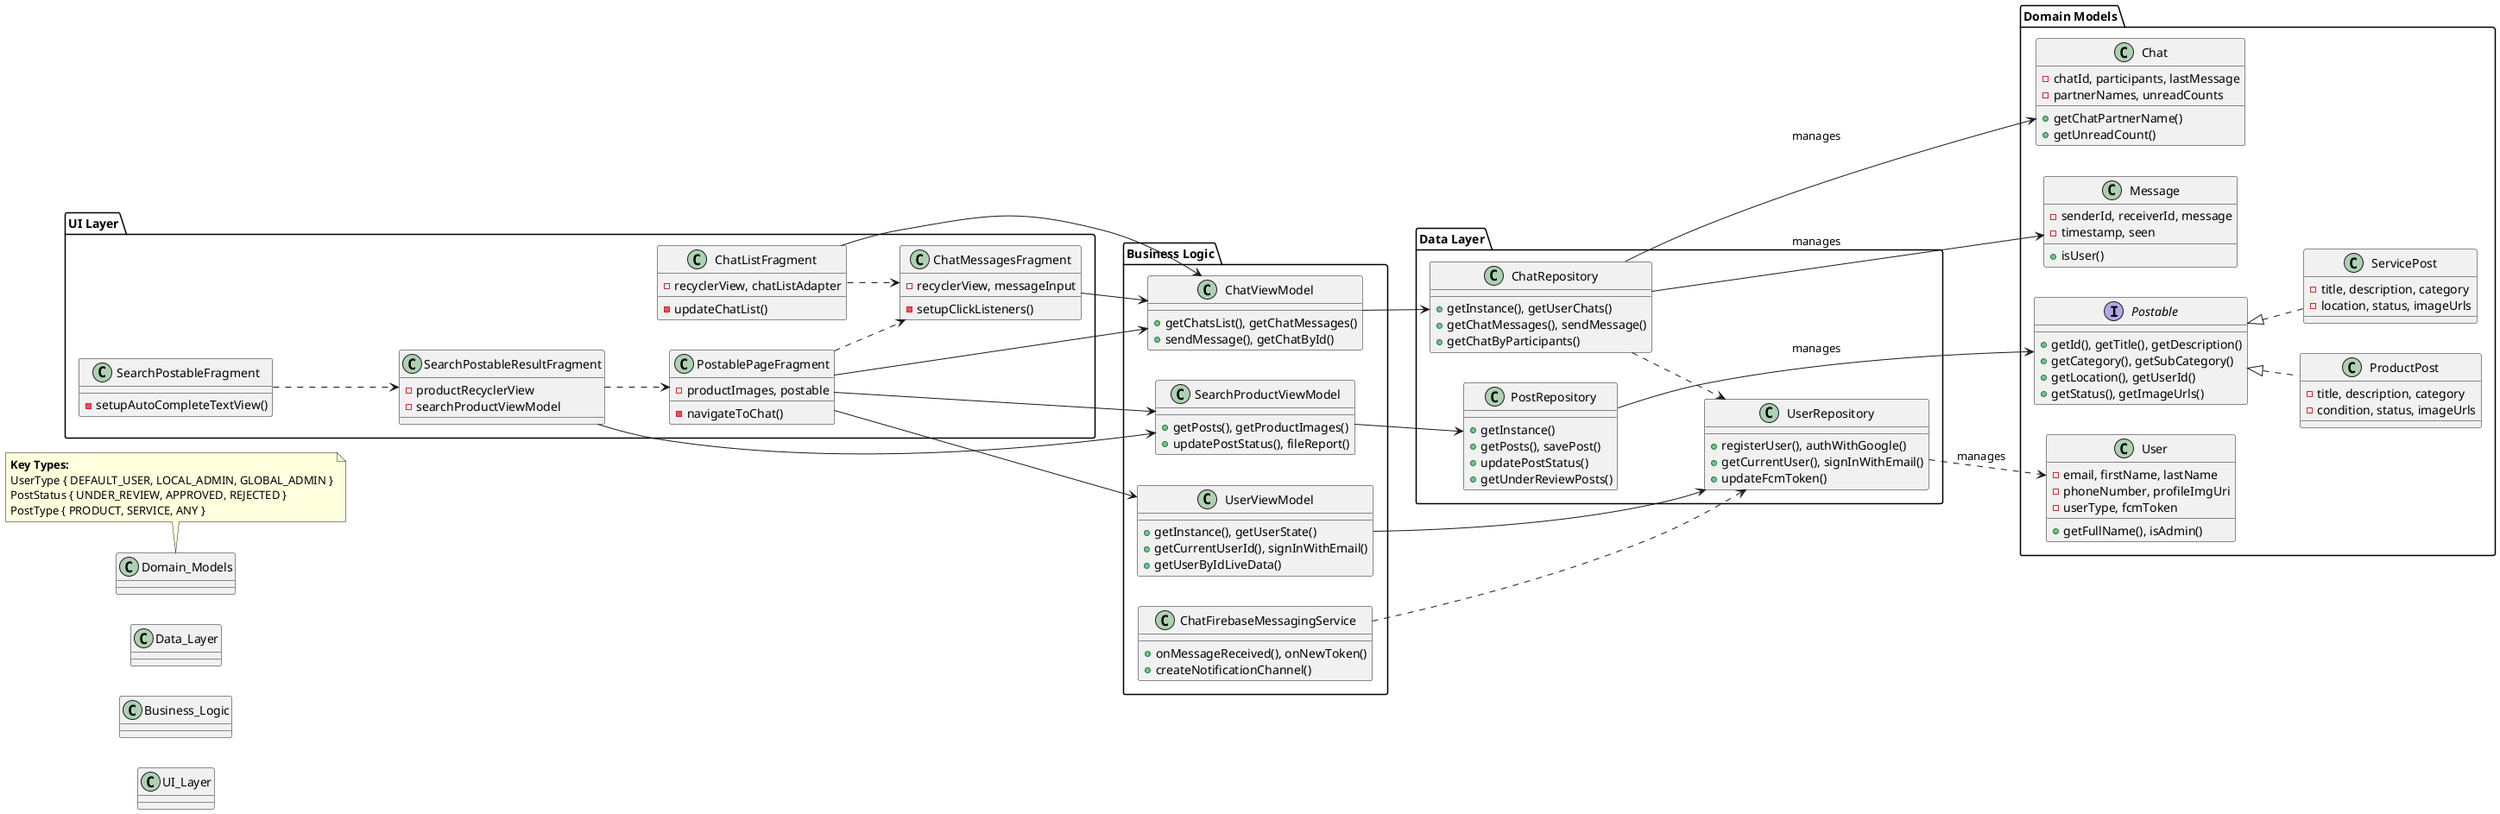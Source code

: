 @startuml Helpi App Architecture

' Use horizontal layout
left to right direction

' Group related components
package "Domain Models" {
  ' Interfaces
  interface Postable {
    +getId(), getTitle(), getDescription()
    +getCategory(), getSubCategory()
    +getLocation(), getUserId()
    +getStatus(), getImageUrls()
  }

  ' Model classes
  class ProductPost {
    -title, description, category
    -condition, status, imageUrls
  }

  class ServicePost {
    -title, description, category
    -location, status, imageUrls
  }

  class Chat {
    -chatId, participants, lastMessage
    -partnerNames, unreadCounts
    +getChatPartnerName()
    +getUnreadCount()
  }

  class Message {
    -senderId, receiverId, message
    -timestamp, seen
    +isUser()
  }

  class User {
    -email, firstName, lastName
    -phoneNumber, profileImgUri
    -userType, fcmToken
    +getFullName(), isAdmin()
  }
}

package "Data Layer" {
  class PostRepository {
    +getInstance()
    +getPosts(), savePost()
    +updatePostStatus()
    +getUnderReviewPosts()
  }

  class ChatRepository {
    +getInstance(), getUserChats()
    +getChatMessages(), sendMessage()
    +getChatByParticipants()
  }

  class UserRepository {
    +registerUser(), authWithGoogle()
    +getCurrentUser(), signInWithEmail()
    +updateFcmToken()
  }
}

package "Business Logic" {
  class SearchProductViewModel {
    +getPosts(), getProductImages()
    +updatePostStatus(), fileReport()
  }

  class ChatViewModel {
    +getChatsList(), getChatMessages()
    +sendMessage(), getChatById()
  }

  class UserViewModel {
    +getInstance(), getUserState()
    +getCurrentUserId(), signInWithEmail()
    +getUserByIdLiveData()
  }

  class ChatFirebaseMessagingService {
    +onMessageReceived(), onNewToken()
    +createNotificationChannel()
  }
}

package "UI Layer" {
  class SearchPostableFragment {
    -setupAutoCompleteTextView()
  }

  class SearchPostableResultFragment {
    -productRecyclerView
    -searchProductViewModel
  }

  class PostablePageFragment {
    -productImages, postable
    -navigateToChat()
  }

  class ChatMessagesFragment {
    -recyclerView, messageInput
    -setupClickListeners()
  }

  class ChatListFragment {
    -recyclerView, chatListAdapter
    -updateChatList()
  }
}

' Core relationships
Postable <|.. ProductPost
Postable <|.. ServicePost

UserRepository ..> User : manages
PostRepository --> Postable : manages
ChatRepository --> Chat : manages
ChatRepository --> Message : manages

' ViewModels to Repositories
SearchProductViewModel --> PostRepository
ChatViewModel --> ChatRepository
UserViewModel --> UserRepository

' Fragments to ViewModels
SearchPostableResultFragment --> SearchProductViewModel
PostablePageFragment --> SearchProductViewModel
PostablePageFragment --> ChatViewModel
PostablePageFragment --> UserViewModel
ChatMessagesFragment --> ChatViewModel
ChatListFragment --> ChatViewModel

' Service connections
ChatFirebaseMessagingService ..> UserRepository
ChatRepository ..> UserRepository

' Navigation flows
SearchPostableFragment ..> SearchPostableResultFragment
SearchPostableResultFragment ..> PostablePageFragment
PostablePageFragment ..> ChatMessagesFragment
ChatListFragment ..> ChatMessagesFragment

' Arrange packages horizontally
Domain_Models -[hidden]right- Data_Layer
Data_Layer -[hidden]right- Business_Logic
Business_Logic -[hidden]right- UI_Layer

' Condensed enumerations at the top
note top of Domain_Models
  <b>Key Types:</b>
  UserType { DEFAULT_USER, LOCAL_ADMIN, GLOBAL_ADMIN }
  PostStatus { UNDER_REVIEW, APPROVED, REJECTED }
  PostType { PRODUCT, SERVICE, ANY }
end note

@enduml